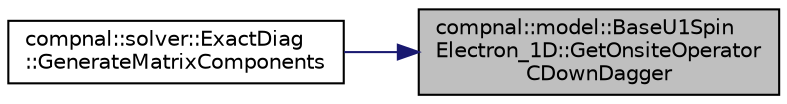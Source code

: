 digraph "compnal::model::BaseU1SpinElectron_1D::GetOnsiteOperatorCDownDagger"
{
 // INTERACTIVE_SVG=YES
 // LATEX_PDF_SIZE
  edge [fontname="Helvetica",fontsize="10",labelfontname="Helvetica",labelfontsize="10"];
  node [fontname="Helvetica",fontsize="10",shape=record];
  rankdir="RL";
  Node1 [label="compnal::model::BaseU1Spin\lElectron_1D::GetOnsiteOperator\lCDownDagger",height=0.2,width=0.4,color="black", fillcolor="grey75", style="filled", fontcolor="black",tooltip="Get the creation operator for the electrons with the down spin ."];
  Node1 -> Node2 [dir="back",color="midnightblue",fontsize="10",style="solid",fontname="Helvetica"];
  Node2 [label="compnal::solver::ExactDiag\l::GenerateMatrixComponents",height=0.2,width=0.4,color="black", fillcolor="white", style="filled",URL="$de/d7d/classcompnal_1_1solver_1_1_exact_diag.html#af1da3592e5e6c2d00903c2f411987233",tooltip=" "];
}
